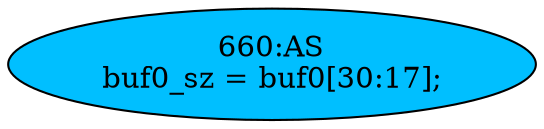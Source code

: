 strict digraph "" {
	node [label="\N"];
	"660:AS"	 [ast="<pyverilog.vparser.ast.Assign object at 0x7fae5e225a90>",
		def_var="['buf0_sz']",
		fillcolor=deepskyblue,
		label="660:AS
buf0_sz = buf0[30:17];",
		statements="[]",
		style=filled,
		typ=Assign,
		use_var="['buf0']"];
}
